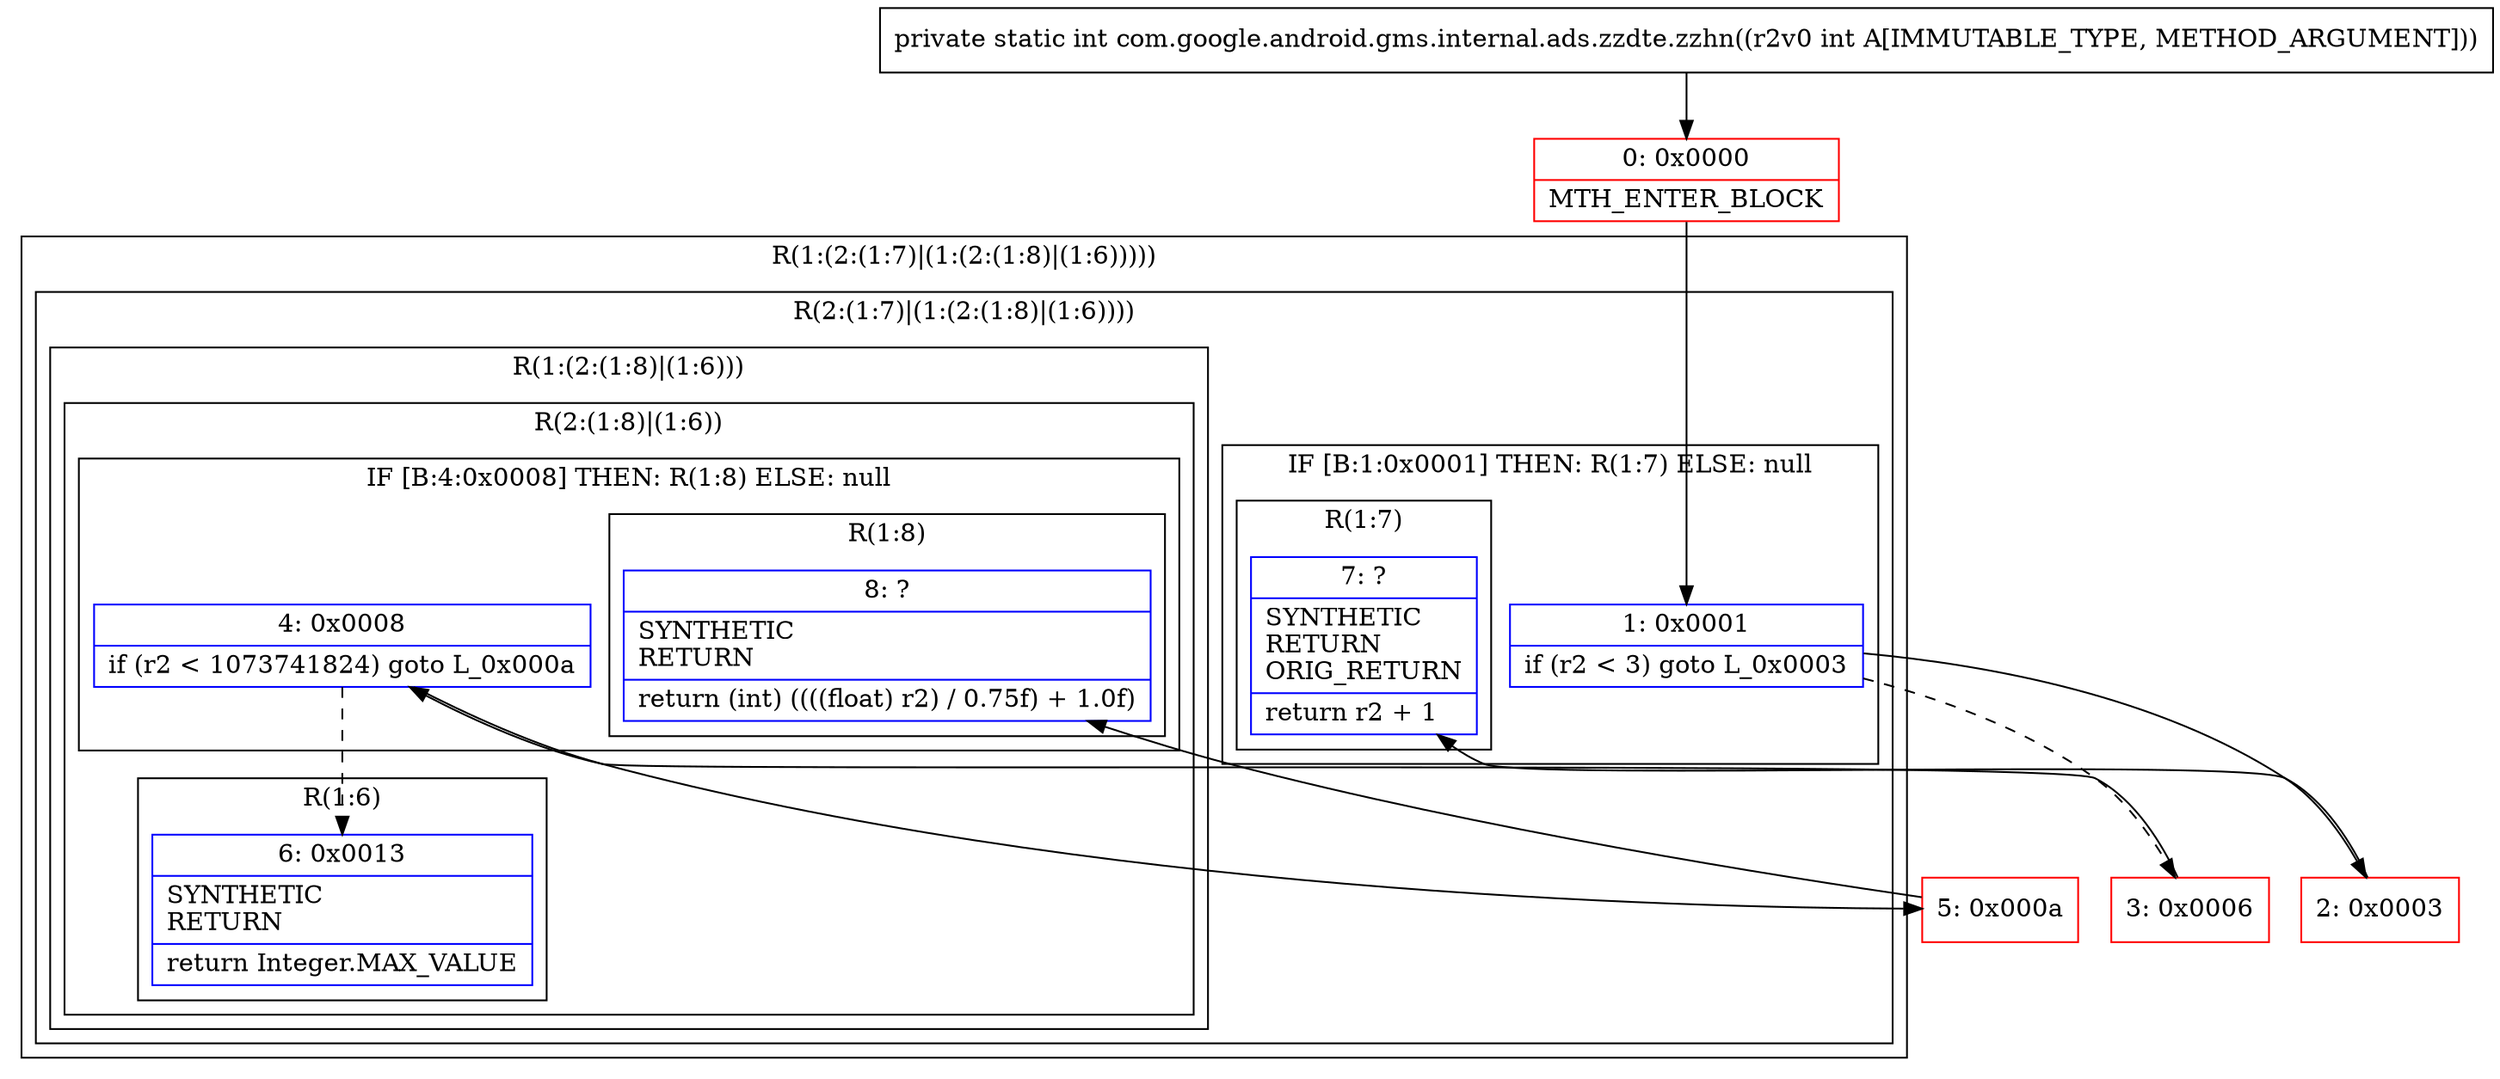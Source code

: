 digraph "CFG forcom.google.android.gms.internal.ads.zzdte.zzhn(I)I" {
subgraph cluster_Region_1973990746 {
label = "R(1:(2:(1:7)|(1:(2:(1:8)|(1:6)))))";
node [shape=record,color=blue];
subgraph cluster_Region_222118169 {
label = "R(2:(1:7)|(1:(2:(1:8)|(1:6))))";
node [shape=record,color=blue];
subgraph cluster_IfRegion_675008031 {
label = "IF [B:1:0x0001] THEN: R(1:7) ELSE: null";
node [shape=record,color=blue];
Node_1 [shape=record,label="{1\:\ 0x0001|if (r2 \< 3) goto L_0x0003\l}"];
subgraph cluster_Region_1716906131 {
label = "R(1:7)";
node [shape=record,color=blue];
Node_7 [shape=record,label="{7\:\ ?|SYNTHETIC\lRETURN\lORIG_RETURN\l|return r2 + 1\l}"];
}
}
subgraph cluster_Region_1458013030 {
label = "R(1:(2:(1:8)|(1:6)))";
node [shape=record,color=blue];
subgraph cluster_Region_833955114 {
label = "R(2:(1:8)|(1:6))";
node [shape=record,color=blue];
subgraph cluster_IfRegion_1200115253 {
label = "IF [B:4:0x0008] THEN: R(1:8) ELSE: null";
node [shape=record,color=blue];
Node_4 [shape=record,label="{4\:\ 0x0008|if (r2 \< 1073741824) goto L_0x000a\l}"];
subgraph cluster_Region_240138023 {
label = "R(1:8)";
node [shape=record,color=blue];
Node_8 [shape=record,label="{8\:\ ?|SYNTHETIC\lRETURN\l|return (int) ((((float) r2) \/ 0.75f) + 1.0f)\l}"];
}
}
subgraph cluster_Region_1682340152 {
label = "R(1:6)";
node [shape=record,color=blue];
Node_6 [shape=record,label="{6\:\ 0x0013|SYNTHETIC\lRETURN\l|return Integer.MAX_VALUE\l}"];
}
}
}
}
}
Node_0 [shape=record,color=red,label="{0\:\ 0x0000|MTH_ENTER_BLOCK\l}"];
Node_2 [shape=record,color=red,label="{2\:\ 0x0003}"];
Node_3 [shape=record,color=red,label="{3\:\ 0x0006}"];
Node_5 [shape=record,color=red,label="{5\:\ 0x000a}"];
MethodNode[shape=record,label="{private static int com.google.android.gms.internal.ads.zzdte.zzhn((r2v0 int A[IMMUTABLE_TYPE, METHOD_ARGUMENT])) }"];
MethodNode -> Node_0;
Node_1 -> Node_2;
Node_1 -> Node_3[style=dashed];
Node_4 -> Node_5;
Node_4 -> Node_6[style=dashed];
Node_0 -> Node_1;
Node_2 -> Node_7;
Node_3 -> Node_4;
Node_5 -> Node_8;
}

